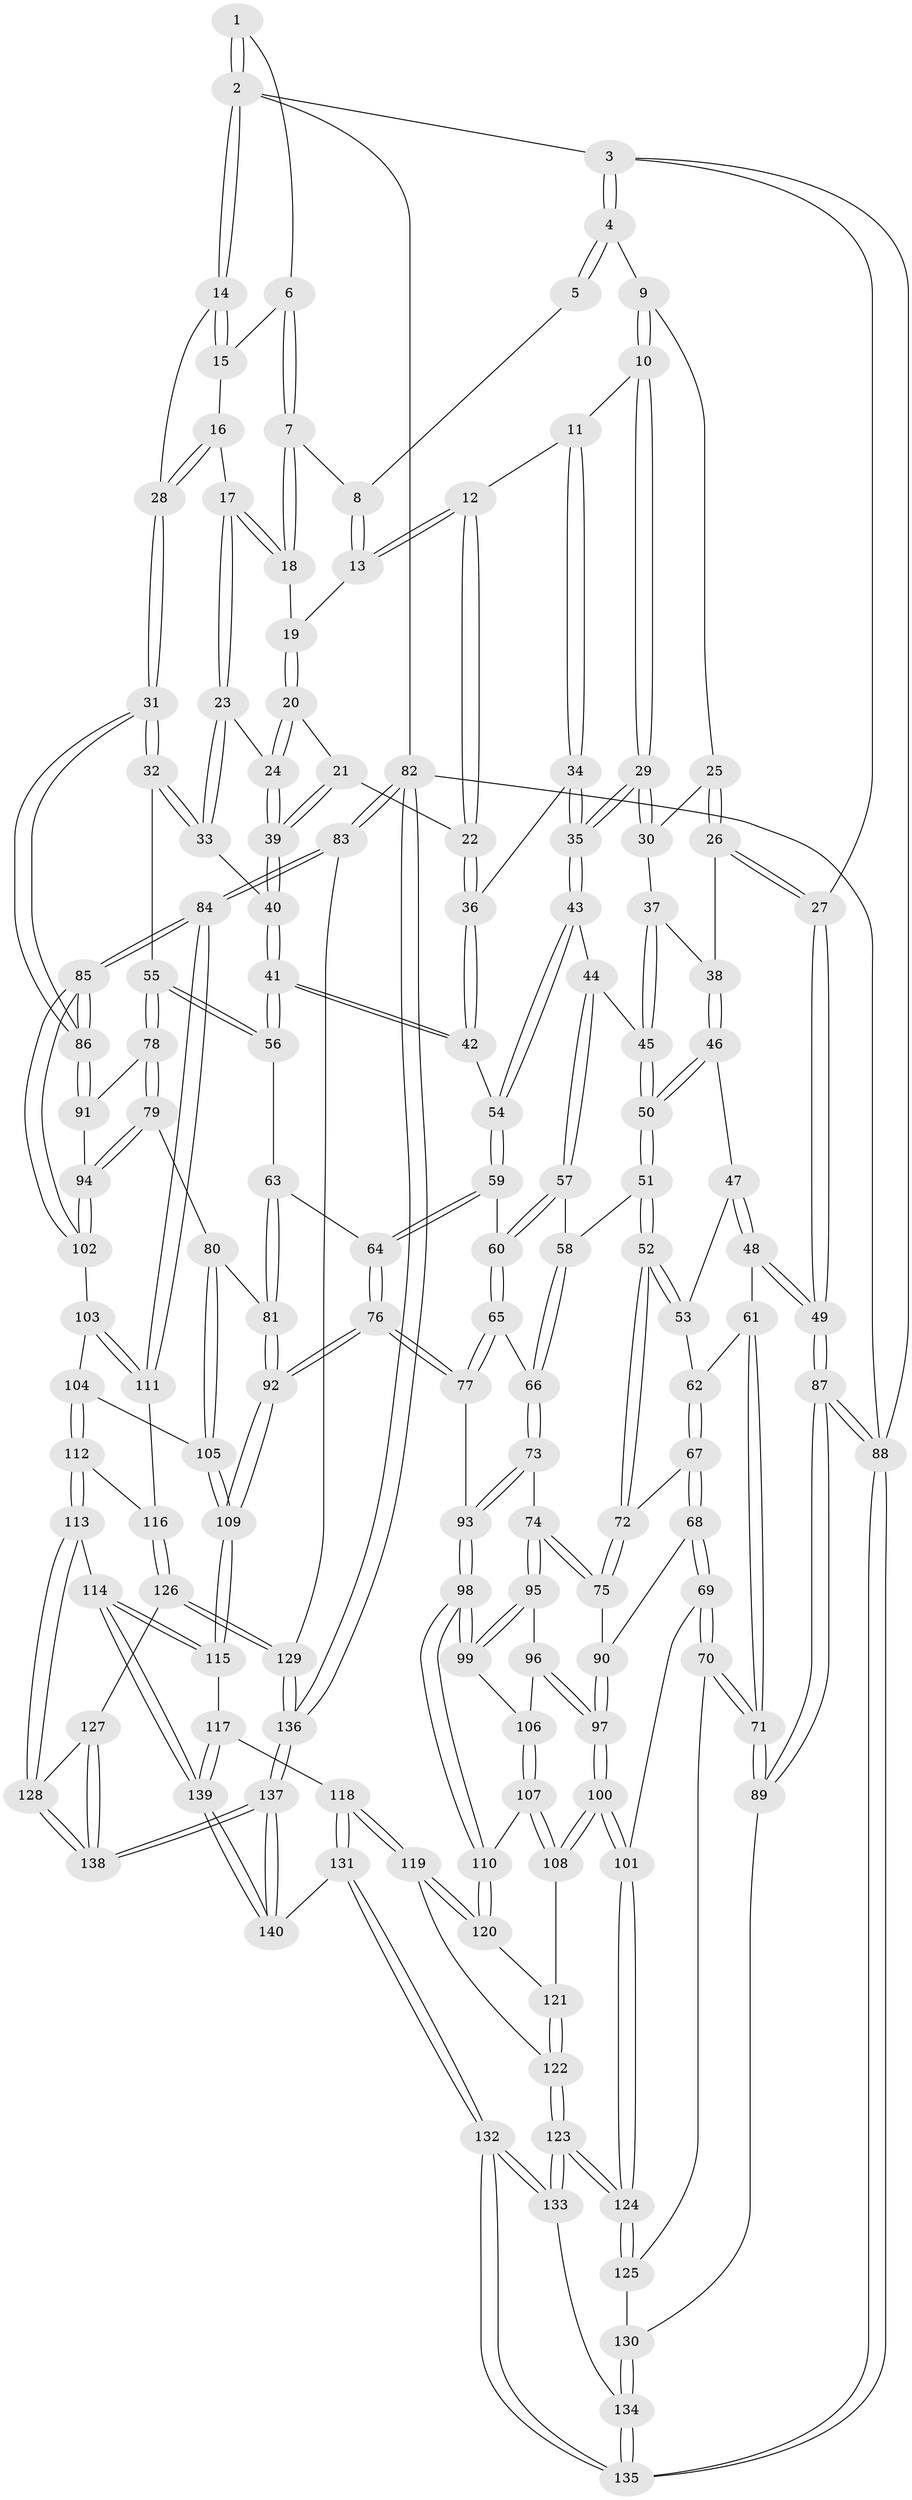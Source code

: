 // Generated by graph-tools (version 1.1) at 2025/51/03/09/25 03:51:01]
// undirected, 140 vertices, 347 edges
graph export_dot {
graph [start="1"]
  node [color=gray90,style=filled];
  1 [pos="+0.938879459966208+0"];
  2 [pos="+1+0"];
  3 [pos="+0+0"];
  4 [pos="+0.43293949688929007+0"];
  5 [pos="+0.7975085719456309+0"];
  6 [pos="+0.9214266480072575+0.06483938055514747"];
  7 [pos="+0.8265187386325372+0.07217890476624401"];
  8 [pos="+0.7792079091418862+0"];
  9 [pos="+0.45812264544533443+0"];
  10 [pos="+0.5487816462590798+0.09904925182036878"];
  11 [pos="+0.5877312197464355+0.11406653479971547"];
  12 [pos="+0.6337970364124652+0.10918360637629095"];
  13 [pos="+0.6639003015584046+0.08070813021609885"];
  14 [pos="+1+0"];
  15 [pos="+0.958125725961338+0.08529322034096658"];
  16 [pos="+0.9343870531058223+0.1525206695098171"];
  17 [pos="+0.9279556517563254+0.16073328821977745"];
  18 [pos="+0.8256062544834862+0.07738186439433262"];
  19 [pos="+0.8166984086433831+0.09677562960274622"];
  20 [pos="+0.7993332608763811+0.14208574742778374"];
  21 [pos="+0.7593567662002099+0.1711980851263563"];
  22 [pos="+0.7454119695123415+0.1714649753427364"];
  23 [pos="+0.911646663707539+0.21999933060566643"];
  24 [pos="+0.9090947418349411+0.21957993945428286"];
  25 [pos="+0.36382207935719074+0.10312942764223543"];
  26 [pos="+0.2513951102327675+0.17636609440354478"];
  27 [pos="+0+0"];
  28 [pos="+1+0.19776014419323015"];
  29 [pos="+0.48029620044589766+0.2457566005992146"];
  30 [pos="+0.4078628107497443+0.2104951119060851"];
  31 [pos="+1+0.33552214089051957"];
  32 [pos="+0.9851899277342503+0.30402044968406516"];
  33 [pos="+0.9748857599792043+0.29748980474265607"];
  34 [pos="+0.6305295724080162+0.26116096428539437"];
  35 [pos="+0.4820493400454789+0.2995354966287042"];
  36 [pos="+0.6690063929461315+0.297275460733243"];
  37 [pos="+0.3447593996442695+0.250364041198434"];
  38 [pos="+0.2575660530014291+0.1935901760789932"];
  39 [pos="+0.7992779688391752+0.2614153175829004"];
  40 [pos="+0.7799841448494594+0.331557396035169"];
  41 [pos="+0.7345081089378811+0.38369134872050686"];
  42 [pos="+0.6936123531269227+0.36247069862572384"];
  43 [pos="+0.48055923310056975+0.3038283721359295"];
  44 [pos="+0.4605909261284422+0.3238929791033961"];
  45 [pos="+0.36819134464985714+0.29408853071875"];
  46 [pos="+0.2431476824610482+0.2966849155634295"];
  47 [pos="+0.17952628849981436+0.3218399466444276"];
  48 [pos="+0+0.13780639754309038"];
  49 [pos="+0+0.13188257662931338"];
  50 [pos="+0.2884645608631589+0.3662852062377447"];
  51 [pos="+0.2919352524585425+0.4225329175414031"];
  52 [pos="+0.2740811291915445+0.4402404613003185"];
  53 [pos="+0.17347364199254034+0.3854747986743179"];
  54 [pos="+0.6222076875219474+0.38466900126896003"];
  55 [pos="+0.8485530120228392+0.46351355845698633"];
  56 [pos="+0.7564377438225972+0.4295997623400183"];
  57 [pos="+0.450151527966361+0.37217222105950526"];
  58 [pos="+0.33817399208922516+0.4253320720969226"];
  59 [pos="+0.573156427537672+0.43988174470949754"];
  60 [pos="+0.495360040681371+0.45665636970318313"];
  61 [pos="+0.07067228055888049+0.41931947108602086"];
  62 [pos="+0.0760419641086631+0.421954005363454"];
  63 [pos="+0.756014064992071+0.43038061800651684"];
  64 [pos="+0.6158974728889912+0.5243969258163518"];
  65 [pos="+0.4786452931700135+0.5066198742385699"];
  66 [pos="+0.41936581380479476+0.5188189579774871"];
  67 [pos="+0.08221851380210762+0.4299668036421481"];
  68 [pos="+0.1374006473328485+0.5465902282557921"];
  69 [pos="+0.03160644442941582+0.7025249452026759"];
  70 [pos="+0+0.7174598001189492"];
  71 [pos="+0+0.7201937549249636"];
  72 [pos="+0.2614320925794629+0.4722811476371047"];
  73 [pos="+0.39506506945719944+0.5455083443246341"];
  74 [pos="+0.28536142426001115+0.5411147630926197"];
  75 [pos="+0.25568790275895664+0.5033963142888953"];
  76 [pos="+0.5842156024985041+0.6430014349670496"];
  77 [pos="+0.5598423978674164+0.6333908619394812"];
  78 [pos="+0.8661233245518053+0.48552035909520175"];
  79 [pos="+0.8785149064534369+0.5660801367235201"];
  80 [pos="+0.8007852290371219+0.6094970629989886"];
  81 [pos="+0.7198450098137094+0.6063622605262751"];
  82 [pos="+1+1"];
  83 [pos="+1+0.9610635048615265"];
  84 [pos="+1+0.8592238596352739"];
  85 [pos="+1+0.6314834743651309"];
  86 [pos="+1+0.42943098810205027"];
  87 [pos="+0+0.7381365399929315"];
  88 [pos="+0+1"];
  89 [pos="+0+0.7226688634703213"];
  90 [pos="+0.20169235719549458+0.532207773879934"];
  91 [pos="+1+0.4737947891029744"];
  92 [pos="+0.6288593417539184+0.6879495475675118"];
  93 [pos="+0.3981708851829082+0.6689052196920936"];
  94 [pos="+0.9108346191885099+0.5995316469609262"];
  95 [pos="+0.2904222861139687+0.5777414045992748"];
  96 [pos="+0.23798297527667012+0.6378677473324547"];
  97 [pos="+0.22030490398695432+0.647154633284302"];
  98 [pos="+0.3910483791640651+0.6747686223960413"];
  99 [pos="+0.3373062543611246+0.643421925190655"];
  100 [pos="+0.15973862452036752+0.7243679005018439"];
  101 [pos="+0.1583792314872309+0.7246031614160452"];
  102 [pos="+0.9247898810162252+0.6271467122747003"];
  103 [pos="+0.9247081833734514+0.6274316108252966"];
  104 [pos="+0.8408069651427404+0.7004652464644504"];
  105 [pos="+0.8271967355462733+0.6912617602455178"];
  106 [pos="+0.2924348019053042+0.6588419987792286"];
  107 [pos="+0.26338857152851647+0.6935230925527995"];
  108 [pos="+0.20820172689150757+0.7349341886369857"];
  109 [pos="+0.6298738120433118+0.692558415826853"];
  110 [pos="+0.387563943170413+0.6886761223702595"];
  111 [pos="+0.96820812501153+0.8062564263777336"];
  112 [pos="+0.851366915940087+0.7824584010490729"];
  113 [pos="+0.6546194118671055+0.8325702021336409"];
  114 [pos="+0.6460548069032788+0.8264147566257347"];
  115 [pos="+0.6332641800542386+0.8119099037219778"];
  116 [pos="+0.9271707576414454+0.8166179902382866"];
  117 [pos="+0.46190271837450186+0.8512326290339163"];
  118 [pos="+0.44313413668503354+0.8512351099160492"];
  119 [pos="+0.4203708331573765+0.8395755686873176"];
  120 [pos="+0.3805615006743049+0.7287046439415118"];
  121 [pos="+0.2479998906519166+0.7546567045846426"];
  122 [pos="+0.302716729562445+0.878701995658394"];
  123 [pos="+0.24364457730023006+0.9425139277167079"];
  124 [pos="+0.21565935805758937+0.9178621840986263"];
  125 [pos="+0.1434214848928151+0.8978554396102486"];
  126 [pos="+0.886899272234429+0.8998983740959099"];
  127 [pos="+0.8512420074021726+0.9153540758831056"];
  128 [pos="+0.6720922170211571+0.8640678234819946"];
  129 [pos="+0.9040473144457488+0.9340057478961921"];
  130 [pos="+0.0910258765949138+0.9364579799139653"];
  131 [pos="+0.3467064943497941+1"];
  132 [pos="+0.25887679137807346+1"];
  133 [pos="+0.2435786484142618+0.9637577413945032"];
  134 [pos="+0.08828691918611131+0.9473157605163101"];
  135 [pos="+0+1"];
  136 [pos="+1+1"];
  137 [pos="+0.7591884824536967+1"];
  138 [pos="+0.7512425504639623+1"];
  139 [pos="+0.5224173545636953+1"];
  140 [pos="+0.4817967595806172+1"];
  1 -- 2;
  1 -- 2;
  1 -- 6;
  2 -- 3;
  2 -- 14;
  2 -- 14;
  2 -- 82;
  3 -- 4;
  3 -- 4;
  3 -- 27;
  3 -- 88;
  4 -- 5;
  4 -- 5;
  4 -- 9;
  5 -- 8;
  6 -- 7;
  6 -- 7;
  6 -- 15;
  7 -- 8;
  7 -- 18;
  7 -- 18;
  8 -- 13;
  8 -- 13;
  9 -- 10;
  9 -- 10;
  9 -- 25;
  10 -- 11;
  10 -- 29;
  10 -- 29;
  11 -- 12;
  11 -- 34;
  11 -- 34;
  12 -- 13;
  12 -- 13;
  12 -- 22;
  12 -- 22;
  13 -- 19;
  14 -- 15;
  14 -- 15;
  14 -- 28;
  15 -- 16;
  16 -- 17;
  16 -- 28;
  16 -- 28;
  17 -- 18;
  17 -- 18;
  17 -- 23;
  17 -- 23;
  18 -- 19;
  19 -- 20;
  19 -- 20;
  20 -- 21;
  20 -- 24;
  20 -- 24;
  21 -- 22;
  21 -- 39;
  21 -- 39;
  22 -- 36;
  22 -- 36;
  23 -- 24;
  23 -- 33;
  23 -- 33;
  24 -- 39;
  24 -- 39;
  25 -- 26;
  25 -- 26;
  25 -- 30;
  26 -- 27;
  26 -- 27;
  26 -- 38;
  27 -- 49;
  27 -- 49;
  28 -- 31;
  28 -- 31;
  29 -- 30;
  29 -- 30;
  29 -- 35;
  29 -- 35;
  30 -- 37;
  31 -- 32;
  31 -- 32;
  31 -- 86;
  31 -- 86;
  32 -- 33;
  32 -- 33;
  32 -- 55;
  33 -- 40;
  34 -- 35;
  34 -- 35;
  34 -- 36;
  35 -- 43;
  35 -- 43;
  36 -- 42;
  36 -- 42;
  37 -- 38;
  37 -- 45;
  37 -- 45;
  38 -- 46;
  38 -- 46;
  39 -- 40;
  39 -- 40;
  40 -- 41;
  40 -- 41;
  41 -- 42;
  41 -- 42;
  41 -- 56;
  41 -- 56;
  42 -- 54;
  43 -- 44;
  43 -- 54;
  43 -- 54;
  44 -- 45;
  44 -- 57;
  44 -- 57;
  45 -- 50;
  45 -- 50;
  46 -- 47;
  46 -- 50;
  46 -- 50;
  47 -- 48;
  47 -- 48;
  47 -- 53;
  48 -- 49;
  48 -- 49;
  48 -- 61;
  49 -- 87;
  49 -- 87;
  50 -- 51;
  50 -- 51;
  51 -- 52;
  51 -- 52;
  51 -- 58;
  52 -- 53;
  52 -- 53;
  52 -- 72;
  52 -- 72;
  53 -- 62;
  54 -- 59;
  54 -- 59;
  55 -- 56;
  55 -- 56;
  55 -- 78;
  55 -- 78;
  56 -- 63;
  57 -- 58;
  57 -- 60;
  57 -- 60;
  58 -- 66;
  58 -- 66;
  59 -- 60;
  59 -- 64;
  59 -- 64;
  60 -- 65;
  60 -- 65;
  61 -- 62;
  61 -- 71;
  61 -- 71;
  62 -- 67;
  62 -- 67;
  63 -- 64;
  63 -- 81;
  63 -- 81;
  64 -- 76;
  64 -- 76;
  65 -- 66;
  65 -- 77;
  65 -- 77;
  66 -- 73;
  66 -- 73;
  67 -- 68;
  67 -- 68;
  67 -- 72;
  68 -- 69;
  68 -- 69;
  68 -- 90;
  69 -- 70;
  69 -- 70;
  69 -- 101;
  70 -- 71;
  70 -- 71;
  70 -- 125;
  71 -- 89;
  71 -- 89;
  72 -- 75;
  72 -- 75;
  73 -- 74;
  73 -- 93;
  73 -- 93;
  74 -- 75;
  74 -- 75;
  74 -- 95;
  74 -- 95;
  75 -- 90;
  76 -- 77;
  76 -- 77;
  76 -- 92;
  76 -- 92;
  77 -- 93;
  78 -- 79;
  78 -- 79;
  78 -- 91;
  79 -- 80;
  79 -- 94;
  79 -- 94;
  80 -- 81;
  80 -- 105;
  80 -- 105;
  81 -- 92;
  81 -- 92;
  82 -- 83;
  82 -- 83;
  82 -- 136;
  82 -- 136;
  82 -- 88;
  83 -- 84;
  83 -- 84;
  83 -- 129;
  84 -- 85;
  84 -- 85;
  84 -- 111;
  84 -- 111;
  85 -- 86;
  85 -- 86;
  85 -- 102;
  85 -- 102;
  86 -- 91;
  86 -- 91;
  87 -- 88;
  87 -- 88;
  87 -- 89;
  87 -- 89;
  88 -- 135;
  88 -- 135;
  89 -- 130;
  90 -- 97;
  90 -- 97;
  91 -- 94;
  92 -- 109;
  92 -- 109;
  93 -- 98;
  93 -- 98;
  94 -- 102;
  94 -- 102;
  95 -- 96;
  95 -- 99;
  95 -- 99;
  96 -- 97;
  96 -- 97;
  96 -- 106;
  97 -- 100;
  97 -- 100;
  98 -- 99;
  98 -- 99;
  98 -- 110;
  98 -- 110;
  99 -- 106;
  100 -- 101;
  100 -- 101;
  100 -- 108;
  100 -- 108;
  101 -- 124;
  101 -- 124;
  102 -- 103;
  103 -- 104;
  103 -- 111;
  103 -- 111;
  104 -- 105;
  104 -- 112;
  104 -- 112;
  105 -- 109;
  105 -- 109;
  106 -- 107;
  106 -- 107;
  107 -- 108;
  107 -- 108;
  107 -- 110;
  108 -- 121;
  109 -- 115;
  109 -- 115;
  110 -- 120;
  110 -- 120;
  111 -- 116;
  112 -- 113;
  112 -- 113;
  112 -- 116;
  113 -- 114;
  113 -- 128;
  113 -- 128;
  114 -- 115;
  114 -- 115;
  114 -- 139;
  114 -- 139;
  115 -- 117;
  116 -- 126;
  116 -- 126;
  117 -- 118;
  117 -- 139;
  117 -- 139;
  118 -- 119;
  118 -- 119;
  118 -- 131;
  118 -- 131;
  119 -- 120;
  119 -- 120;
  119 -- 122;
  120 -- 121;
  121 -- 122;
  121 -- 122;
  122 -- 123;
  122 -- 123;
  123 -- 124;
  123 -- 124;
  123 -- 133;
  123 -- 133;
  124 -- 125;
  124 -- 125;
  125 -- 130;
  126 -- 127;
  126 -- 129;
  126 -- 129;
  127 -- 128;
  127 -- 138;
  127 -- 138;
  128 -- 138;
  128 -- 138;
  129 -- 136;
  129 -- 136;
  130 -- 134;
  130 -- 134;
  131 -- 132;
  131 -- 132;
  131 -- 140;
  132 -- 133;
  132 -- 133;
  132 -- 135;
  132 -- 135;
  133 -- 134;
  134 -- 135;
  134 -- 135;
  136 -- 137;
  136 -- 137;
  137 -- 138;
  137 -- 138;
  137 -- 140;
  137 -- 140;
  139 -- 140;
  139 -- 140;
}
